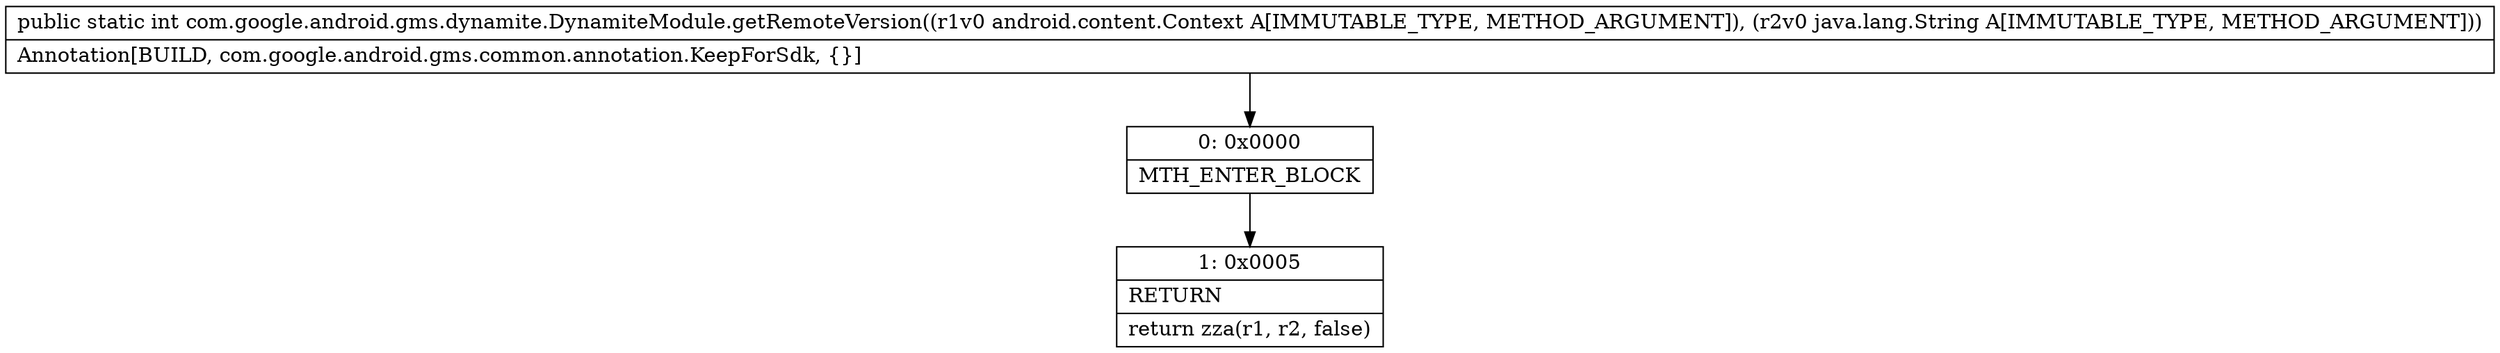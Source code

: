 digraph "CFG forcom.google.android.gms.dynamite.DynamiteModule.getRemoteVersion(Landroid\/content\/Context;Ljava\/lang\/String;)I" {
Node_0 [shape=record,label="{0\:\ 0x0000|MTH_ENTER_BLOCK\l}"];
Node_1 [shape=record,label="{1\:\ 0x0005|RETURN\l|return zza(r1, r2, false)\l}"];
MethodNode[shape=record,label="{public static int com.google.android.gms.dynamite.DynamiteModule.getRemoteVersion((r1v0 android.content.Context A[IMMUTABLE_TYPE, METHOD_ARGUMENT]), (r2v0 java.lang.String A[IMMUTABLE_TYPE, METHOD_ARGUMENT]))  | Annotation[BUILD, com.google.android.gms.common.annotation.KeepForSdk, \{\}]\l}"];
MethodNode -> Node_0;
Node_0 -> Node_1;
}

